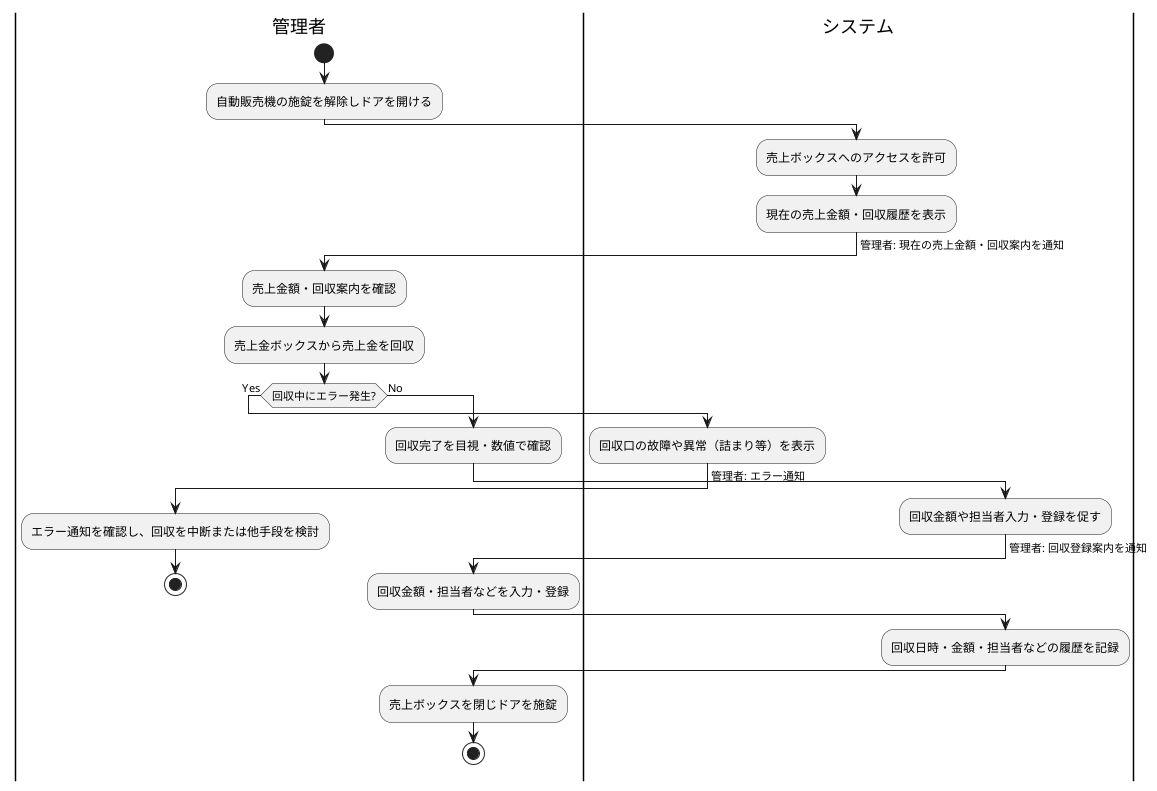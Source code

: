 @startuml
|管理者|
  start
  :自動販売機の施錠を解除しドアを開ける;

|システム|
  :売上ボックスへのアクセスを許可;
  :現在の売上金額・回収履歴を表示;
  ->管理者: 現在の売上金額・回収案内を通知;

|管理者|
  :売上金額・回収案内を確認;
  :売上金ボックスから売上金を回収;

  if (回収中にエラー発生?) then (Yes)
    |システム|
      :回収口の故障や異常（詰まり等）を表示;
      ->管理者: エラー通知;
    |管理者|
      :エラー通知を確認し、回収を中断または他手段を検討;
      stop
  else (No)
    :回収完了を目視・数値で確認;
    |システム|
      :回収金額や担当者入力・登録を促す;
      ->管理者: 回収登録案内を通知;
    |管理者|
      :回収金額・担当者などを入力・登録;
    |システム|
      :回収日時・金額・担当者などの履歴を記録;
    |管理者|
      :売上ボックスを閉じドアを施錠;

      stop
  endif
@enduml